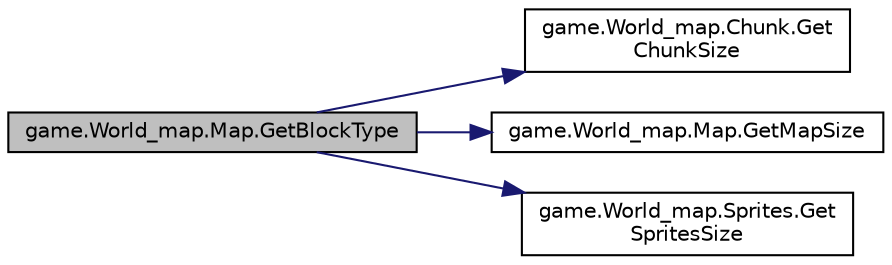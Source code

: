 digraph "game.World_map.Map.GetBlockType"
{
 // LATEX_PDF_SIZE
  edge [fontname="Helvetica",fontsize="10",labelfontname="Helvetica",labelfontsize="10"];
  node [fontname="Helvetica",fontsize="10",shape=record];
  rankdir="LR";
  Node1 [label="game.World_map.Map.GetBlockType",height=0.2,width=0.4,color="black", fillcolor="grey75", style="filled", fontcolor="black",tooltip="Метод для возращения типа блока. Ищет тип блока от координат курсора."];
  Node1 -> Node2 [color="midnightblue",fontsize="10",style="solid"];
  Node2 [label="game.World_map.Chunk.Get\lChunkSize",height=0.2,width=0.4,color="black", fillcolor="white", style="filled",URL="$a00100.html#a9c04242d02892d827281dbbc229c5d5c",tooltip=" "];
  Node1 -> Node3 [color="midnightblue",fontsize="10",style="solid"];
  Node3 [label="game.World_map.Map.GetMapSize",height=0.2,width=0.4,color="black", fillcolor="white", style="filled",URL="$a00104.html#aebd8ed190ff3b41526dca5ac7c90b672",tooltip=" "];
  Node1 -> Node4 [color="midnightblue",fontsize="10",style="solid"];
  Node4 [label="game.World_map.Sprites.Get\lSpritesSize",height=0.2,width=0.4,color="black", fillcolor="white", style="filled",URL="$a00108.html#ab0e556518af360593bba87f55368448a",tooltip=" "];
}
